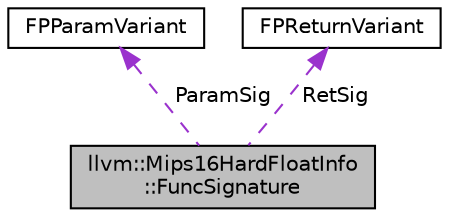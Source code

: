 digraph "llvm::Mips16HardFloatInfo::FuncSignature"
{
 // LATEX_PDF_SIZE
  bgcolor="transparent";
  edge [fontname="Helvetica",fontsize="10",labelfontname="Helvetica",labelfontsize="10"];
  node [fontname="Helvetica",fontsize="10",shape="box"];
  Node1 [label="llvm::Mips16HardFloatInfo\l::FuncSignature",height=0.2,width=0.4,color="black", fillcolor="grey75", style="filled", fontcolor="black",tooltip=" "];
  Node2 -> Node1 [dir="back",color="darkorchid3",fontsize="10",style="dashed",label=" ParamSig" ,fontname="Helvetica"];
  Node2 [label="FPParamVariant",height=0.2,width=0.4,color="black",tooltip=" "];
  Node3 -> Node1 [dir="back",color="darkorchid3",fontsize="10",style="dashed",label=" RetSig" ,fontname="Helvetica"];
  Node3 [label="FPReturnVariant",height=0.2,width=0.4,color="black",tooltip=" "];
}

